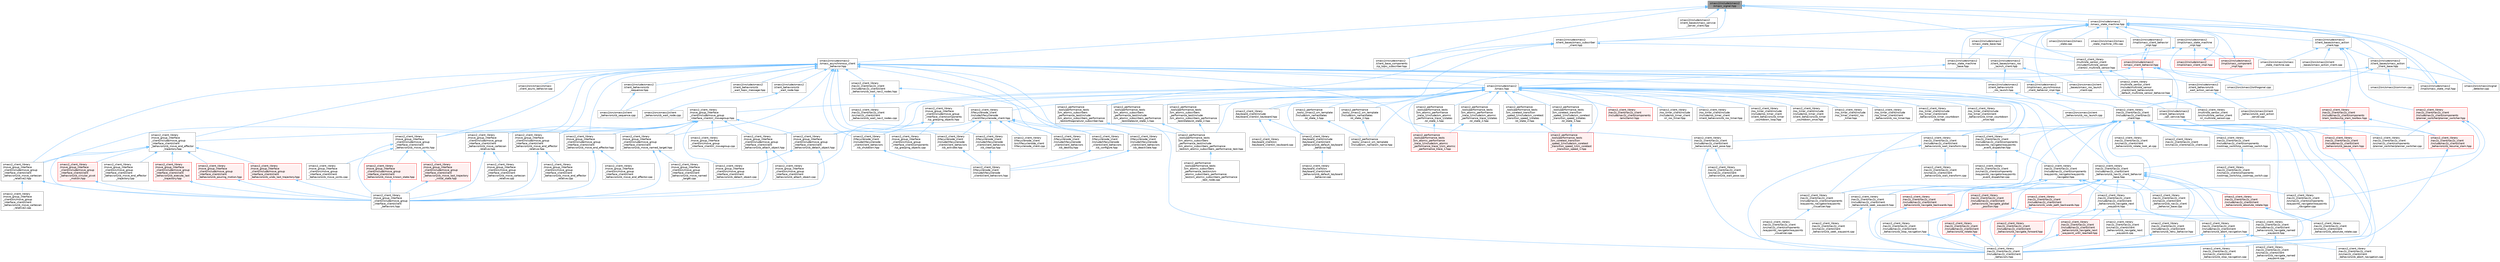 digraph "smacc2/include/smacc2/smacc_signal.hpp"
{
 // LATEX_PDF_SIZE
  bgcolor="transparent";
  edge [fontname=Helvetica,fontsize=10,labelfontname=Helvetica,labelfontsize=10];
  node [fontname=Helvetica,fontsize=10,shape=box,height=0.2,width=0.4];
  Node1 [label="smacc2/include/smacc2\l/smacc_signal.hpp",height=0.2,width=0.4,color="gray40", fillcolor="grey60", style="filled", fontcolor="black",tooltip=" "];
  Node1 -> Node2 [dir="back",color="steelblue1",style="solid"];
  Node2 [label="smacc2/include/smacc2\l/client_base_components\l/cp_topic_subscriber.hpp",height=0.2,width=0.4,color="grey40", fillcolor="white", style="filled",URL="$cp__topic__subscriber_8hpp.html",tooltip=" "];
  Node1 -> Node3 [dir="back",color="steelblue1",style="solid"];
  Node3 [label="smacc2/include/smacc2\l/client_bases/smacc_action\l_client_base.hpp",height=0.2,width=0.4,color="grey40", fillcolor="white", style="filled",URL="$smacc__action__client__base_8hpp.html",tooltip=" "];
  Node3 -> Node4 [dir="back",color="steelblue1",style="solid"];
  Node4 [label="smacc2/include/smacc2\l/client_behaviors/cb\l_wait_action_server.hpp",height=0.2,width=0.4,color="grey40", fillcolor="white", style="filled",URL="$cb__wait__action__server_8hpp.html",tooltip=" "];
  Node4 -> Node5 [dir="back",color="steelblue1",style="solid"];
  Node5 [label="smacc2/src/smacc2/client\l_behaviors/cb_wait_action\l_server.cpp",height=0.2,width=0.4,color="grey40", fillcolor="white", style="filled",URL="$cb__wait__action__server_8cpp.html",tooltip=" "];
  Node3 -> Node6 [dir="back",color="steelblue1",style="solid"];
  Node6 [label="smacc2/src/smacc2/common.cpp",height=0.2,width=0.4,color="grey40", fillcolor="white", style="filled",URL="$src_2smacc2_2common_8cpp.html",tooltip=" "];
  Node3 -> Node7 [dir="back",color="steelblue1",style="solid"];
  Node7 [label="smacc2/src/smacc2/signal\l_detector.cpp",height=0.2,width=0.4,color="grey40", fillcolor="white", style="filled",URL="$signal__detector_8cpp.html",tooltip=" "];
  Node3 -> Node8 [dir="back",color="steelblue1",style="solid"];
  Node8 [label="smacc2_client_library\l/nav2z_client/nav2z_client\l/include/nav2z_client/nav2z\l_client.hpp",height=0.2,width=0.4,color="grey40", fillcolor="white", style="filled",URL="$nav2z__client_8hpp.html",tooltip=" "];
  Node8 -> Node9 [dir="back",color="steelblue1",style="solid"];
  Node9 [label="smacc2_client_library\l/nav2z_client/nav2z_client\l/include/nav2z_client/client\l_behaviors/cb_nav2z_client_behavior\l_base.hpp",height=0.2,width=0.4,color="grey40", fillcolor="white", style="filled",URL="$cb__nav2z__client__behavior__base_8hpp.html",tooltip=" "];
  Node9 -> Node10 [dir="back",color="steelblue1",style="solid"];
  Node10 [label="smacc2_client_library\l/nav2z_client/nav2z_client\l/include/nav2z_client/client\l_behaviors/cb_abort_navigation.hpp",height=0.2,width=0.4,color="grey40", fillcolor="white", style="filled",URL="$cb__abort__navigation_8hpp.html",tooltip=" "];
  Node10 -> Node11 [dir="back",color="steelblue1",style="solid"];
  Node11 [label="smacc2_client_library\l/nav2z_client/nav2z_client\l/include/nav2z_client/client\l_behaviors.hpp",height=0.2,width=0.4,color="grey40", fillcolor="white", style="filled",URL="$nav2z__client_2nav2z__client_2include_2nav2z__client_2client__behaviors_8hpp.html",tooltip=" "];
  Node10 -> Node12 [dir="back",color="steelblue1",style="solid"];
  Node12 [label="smacc2_client_library\l/nav2z_client/nav2z_client\l/src/nav2z_client/client\l_behaviors/cb_abort_navigation.cpp",height=0.2,width=0.4,color="grey40", fillcolor="white", style="filled",URL="$cb__abort__navigation_8cpp.html",tooltip=" "];
  Node10 -> Node13 [dir="back",color="steelblue1",style="solid"];
  Node13 [label="smacc2_client_library\l/nav2z_client/nav2z_client\l/src/nav2z_client/client\l_behaviors/cb_stop_navigation.cpp",height=0.2,width=0.4,color="grey40", fillcolor="white", style="filled",URL="$cb__stop__navigation_8cpp.html",tooltip=" "];
  Node9 -> Node14 [dir="back",color="steelblue1",style="solid"];
  Node14 [label="smacc2_client_library\l/nav2z_client/nav2z_client\l/include/nav2z_client/client\l_behaviors/cb_absolute_rotate.hpp",height=0.2,width=0.4,color="red", fillcolor="#FFF0F0", style="filled",URL="$cb__absolute__rotate_8hpp.html",tooltip=" "];
  Node14 -> Node11 [dir="back",color="steelblue1",style="solid"];
  Node14 -> Node17 [dir="back",color="steelblue1",style="solid"];
  Node17 [label="smacc2_client_library\l/nav2z_client/nav2z_client\l/src/nav2z_client/client\l_behaviors/cb_absolute_rotate.cpp",height=0.2,width=0.4,color="grey40", fillcolor="white", style="filled",URL="$cb__absolute__rotate_8cpp.html",tooltip=" "];
  Node9 -> Node18 [dir="back",color="steelblue1",style="solid"];
  Node18 [label="smacc2_client_library\l/nav2z_client/nav2z_client\l/include/nav2z_client/client\l_behaviors/cb_navigate_backwards.hpp",height=0.2,width=0.4,color="red", fillcolor="#FFF0F0", style="filled",URL="$cb__navigate__backwards_8hpp.html",tooltip=" "];
  Node18 -> Node11 [dir="back",color="steelblue1",style="solid"];
  Node9 -> Node20 [dir="back",color="steelblue1",style="solid"];
  Node20 [label="smacc2_client_library\l/nav2z_client/nav2z_client\l/include/nav2z_client/client\l_behaviors/cb_navigate_forward.hpp",height=0.2,width=0.4,color="red", fillcolor="#FFF0F0", style="filled",URL="$cb__navigate__forward_8hpp.html",tooltip=" "];
  Node20 -> Node11 [dir="back",color="steelblue1",style="solid"];
  Node9 -> Node22 [dir="back",color="steelblue1",style="solid"];
  Node22 [label="smacc2_client_library\l/nav2z_client/nav2z_client\l/include/nav2z_client/client\l_behaviors/cb_navigate_global\l_position.hpp",height=0.2,width=0.4,color="red", fillcolor="#FFF0F0", style="filled",URL="$cb__navigate__global__position_8hpp.html",tooltip=" "];
  Node22 -> Node11 [dir="back",color="steelblue1",style="solid"];
  Node22 -> Node10 [dir="back",color="steelblue1",style="solid"];
  Node22 -> Node23 [dir="back",color="steelblue1",style="solid"];
  Node23 [label="smacc2_client_library\l/nav2z_client/nav2z_client\l/include/nav2z_client/client\l_behaviors/cb_stop_navigation.hpp",height=0.2,width=0.4,color="grey40", fillcolor="white", style="filled",URL="$cb__stop__navigation_8hpp.html",tooltip=" "];
  Node23 -> Node11 [dir="back",color="steelblue1",style="solid"];
  Node9 -> Node25 [dir="back",color="steelblue1",style="solid"];
  Node25 [label="smacc2_client_library\l/nav2z_client/nav2z_client\l/include/nav2z_client/client\l_behaviors/cb_navigate_named\l_waypoint.hpp",height=0.2,width=0.4,color="grey40", fillcolor="white", style="filled",URL="$cb__navigate__named__waypoint_8hpp.html",tooltip=" "];
  Node25 -> Node11 [dir="back",color="steelblue1",style="solid"];
  Node25 -> Node26 [dir="back",color="steelblue1",style="solid"];
  Node26 [label="smacc2_client_library\l/nav2z_client/nav2z_client\l/src/nav2z_client/client\l_behaviors/cb_navigate_named\l_waypoint.cpp",height=0.2,width=0.4,color="grey40", fillcolor="white", style="filled",URL="$cb__navigate__named__waypoint_8cpp.html",tooltip=" "];
  Node9 -> Node27 [dir="back",color="steelblue1",style="solid"];
  Node27 [label="smacc2_client_library\l/nav2z_client/nav2z_client\l/include/nav2z_client/client\l_behaviors/cb_navigate_next\l_waypoint.hpp",height=0.2,width=0.4,color="grey40", fillcolor="white", style="filled",URL="$cb__navigate__next__waypoint_8hpp.html",tooltip=" "];
  Node27 -> Node11 [dir="back",color="steelblue1",style="solid"];
  Node27 -> Node25 [dir="back",color="steelblue1",style="solid"];
  Node27 -> Node28 [dir="back",color="steelblue1",style="solid"];
  Node28 [label="smacc2_client_library\l/nav2z_client/nav2z_client\l/include/nav2z_client/client\l_behaviors/cb_navigate_next\l_waypoint_until_reached.hpp",height=0.2,width=0.4,color="red", fillcolor="#FFF0F0", style="filled",URL="$cb__navigate__next__waypoint__until__reached_8hpp.html",tooltip=" "];
  Node28 -> Node11 [dir="back",color="steelblue1",style="solid"];
  Node27 -> Node30 [dir="back",color="steelblue1",style="solid"];
  Node30 [label="smacc2_client_library\l/nav2z_client/nav2z_client\l/src/nav2z_client/client\l_behaviors/cb_navigate_next\l_waypoint.cpp",height=0.2,width=0.4,color="grey40", fillcolor="white", style="filled",URL="$cb__navigate__next__waypoint_8cpp.html",tooltip=" "];
  Node9 -> Node31 [dir="back",color="steelblue1",style="solid"];
  Node31 [label="smacc2_client_library\l/nav2z_client/nav2z_client\l/include/nav2z_client/client\l_behaviors/cb_retry_behavior.hpp",height=0.2,width=0.4,color="grey40", fillcolor="white", style="filled",URL="$cb__retry__behavior_8hpp.html",tooltip=" "];
  Node31 -> Node11 [dir="back",color="steelblue1",style="solid"];
  Node9 -> Node32 [dir="back",color="steelblue1",style="solid"];
  Node32 [label="smacc2_client_library\l/nav2z_client/nav2z_client\l/include/nav2z_client/client\l_behaviors/cb_rotate.hpp",height=0.2,width=0.4,color="red", fillcolor="#FFF0F0", style="filled",URL="$cb__rotate_8hpp.html",tooltip=" "];
  Node32 -> Node11 [dir="back",color="steelblue1",style="solid"];
  Node9 -> Node34 [dir="back",color="steelblue1",style="solid"];
  Node34 [label="smacc2_client_library\l/nav2z_client/nav2z_client\l/include/nav2z_client/client\l_behaviors/cb_seek_waypoint.hpp",height=0.2,width=0.4,color="grey40", fillcolor="white", style="filled",URL="$cb__seek__waypoint_8hpp.html",tooltip=" "];
  Node34 -> Node11 [dir="back",color="steelblue1",style="solid"];
  Node34 -> Node35 [dir="back",color="steelblue1",style="solid"];
  Node35 [label="smacc2_client_library\l/nav2z_client/nav2z_client\l/src/nav2z_client/client\l_behaviors/cb_seek_waypoint.cpp",height=0.2,width=0.4,color="grey40", fillcolor="white", style="filled",URL="$cb__seek__waypoint_8cpp.html",tooltip=" "];
  Node9 -> Node23 [dir="back",color="steelblue1",style="solid"];
  Node9 -> Node36 [dir="back",color="steelblue1",style="solid"];
  Node36 [label="smacc2_client_library\l/nav2z_client/nav2z_client\l/include/nav2z_client/client\l_behaviors/cb_undo_path_backwards.hpp",height=0.2,width=0.4,color="red", fillcolor="#FFF0F0", style="filled",URL="$cb__undo__path__backwards_8hpp.html",tooltip=" "];
  Node36 -> Node11 [dir="back",color="steelblue1",style="solid"];
  Node9 -> Node38 [dir="back",color="steelblue1",style="solid"];
  Node38 [label="smacc2_client_library\l/nav2z_client/nav2z_client\l/src/nav2z_client/client\l_behaviors/cb_nav2z_client\l_behavior_base.cpp",height=0.2,width=0.4,color="grey40", fillcolor="white", style="filled",URL="$cb__nav2z__client__behavior__base_8cpp.html",tooltip=" "];
  Node8 -> Node25 [dir="back",color="steelblue1",style="solid"];
  Node8 -> Node27 [dir="back",color="steelblue1",style="solid"];
  Node8 -> Node34 [dir="back",color="steelblue1",style="solid"];
  Node8 -> Node39 [dir="back",color="steelblue1",style="solid"];
  Node39 [label="smacc2_client_library\l/nav2z_client/nav2z_client\l/include/nav2z_client/client\l_behaviors/cb_wait_pose.hpp",height=0.2,width=0.4,color="grey40", fillcolor="white", style="filled",URL="$cb__wait__pose_8hpp.html",tooltip=" "];
  Node39 -> Node11 [dir="back",color="steelblue1",style="solid"];
  Node39 -> Node40 [dir="back",color="steelblue1",style="solid"];
  Node40 [label="smacc2_client_library\l/nav2z_client/nav2z_client\l/src/nav2z_client/client\l_behaviors/cb_wait_pose.cpp",height=0.2,width=0.4,color="grey40", fillcolor="white", style="filled",URL="$cb__wait__pose_8cpp.html",tooltip=" "];
  Node8 -> Node41 [dir="back",color="steelblue1",style="solid"];
  Node41 [label="smacc2_client_library\l/nav2z_client/nav2z_client\l/include/nav2z_client/client\l_behaviors/cb_wait_transform.hpp",height=0.2,width=0.4,color="grey40", fillcolor="white", style="filled",URL="$cb__wait__transform_8hpp.html",tooltip=" "];
  Node41 -> Node11 [dir="back",color="steelblue1",style="solid"];
  Node41 -> Node42 [dir="back",color="steelblue1",style="solid"];
  Node42 [label="smacc2_client_library\l/nav2z_client/nav2z_client\l/src/nav2z_client/client\l_behaviors/cb_wait_transform.cpp",height=0.2,width=0.4,color="grey40", fillcolor="white", style="filled",URL="$cb__wait__transform_8cpp.html",tooltip=" "];
  Node8 -> Node43 [dir="back",color="steelblue1",style="solid"];
  Node43 [label="smacc2_client_library\l/nav2z_client/nav2z_client\l/include/nav2z_client/components\l/costmap_switch/cp_costmap_switch.hpp",height=0.2,width=0.4,color="grey40", fillcolor="white", style="filled",URL="$cp__costmap__switch_8hpp.html",tooltip=" "];
  Node43 -> Node44 [dir="back",color="steelblue1",style="solid"];
  Node44 [label="smacc2_client_library\l/nav2z_client/nav2z_client\l/src/nav2z_client/components\l/costmap_switch/cp_costmap_switch.cpp",height=0.2,width=0.4,color="grey40", fillcolor="white", style="filled",URL="$cp__costmap__switch_8cpp.html",tooltip=" "];
  Node8 -> Node45 [dir="back",color="steelblue1",style="solid"];
  Node45 [label="smacc2_client_library\l/nav2z_client/nav2z_client\l/include/nav2z_client/components\l/waypoints_navigator/waypoints\l_event_dispatcher.hpp",height=0.2,width=0.4,color="grey40", fillcolor="white", style="filled",URL="$waypoints__event__dispatcher_8hpp.html",tooltip=" "];
  Node45 -> Node46 [dir="back",color="steelblue1",style="solid"];
  Node46 [label="smacc2_client_library\l/nav2z_client/nav2z_client\l/include/nav2z_client/components\l/waypoints_navigator/waypoints\l_navigator.hpp",height=0.2,width=0.4,color="grey40", fillcolor="white", style="filled",URL="$waypoints__navigator_8hpp.html",tooltip=" "];
  Node46 -> Node18 [dir="back",color="steelblue1",style="solid"];
  Node46 -> Node25 [dir="back",color="steelblue1",style="solid"];
  Node46 -> Node27 [dir="back",color="steelblue1",style="solid"];
  Node46 -> Node34 [dir="back",color="steelblue1",style="solid"];
  Node46 -> Node47 [dir="back",color="steelblue1",style="solid"];
  Node47 [label="smacc2_client_library\l/nav2z_client/nav2z_client\l/include/nav2z_client/components\l/waypoints_navigator/waypoints\l_visualizer.hpp",height=0.2,width=0.4,color="grey40", fillcolor="white", style="filled",URL="$waypoints__visualizer_8hpp.html",tooltip=" "];
  Node47 -> Node48 [dir="back",color="steelblue1",style="solid"];
  Node48 [label="smacc2_client_library\l/nav2z_client/nav2z_client\l/src/nav2z_client/components\l/waypoints_navigator/waypoints\l_visualizer.cpp",height=0.2,width=0.4,color="grey40", fillcolor="white", style="filled",URL="$waypoints__visualizer_8cpp.html",tooltip=" "];
  Node46 -> Node49 [dir="back",color="steelblue1",style="solid"];
  Node49 [label="smacc2_client_library\l/nav2z_client/nav2z_client\l/src/nav2z_client/components\l/waypoints_navigator/waypoints\l_navigator.cpp",height=0.2,width=0.4,color="grey40", fillcolor="white", style="filled",URL="$waypoints__navigator_8cpp.html",tooltip=" "];
  Node45 -> Node50 [dir="back",color="steelblue1",style="solid"];
  Node50 [label="smacc2_client_library\l/nav2z_client/nav2z_client\l/src/nav2z_client/components\l/waypoints_navigator/waypoints\l_event_dispatcher.cpp",height=0.2,width=0.4,color="grey40", fillcolor="white", style="filled",URL="$waypoints__event__dispatcher_8cpp.html",tooltip=" "];
  Node8 -> Node46 [dir="back",color="steelblue1",style="solid"];
  Node8 -> Node47 [dir="back",color="steelblue1",style="solid"];
  Node8 -> Node12 [dir="back",color="steelblue1",style="solid"];
  Node8 -> Node17 [dir="back",color="steelblue1",style="solid"];
  Node8 -> Node16 [dir="back",color="steelblue1",style="solid"];
  Node16 [label="smacc2_client_library\l/nav2z_client/nav2z_client\l/src/nav2z_client/client\l_behaviors/cb_rotate_look_at.cpp",height=0.2,width=0.4,color="grey40", fillcolor="white", style="filled",URL="$cb__rotate__look__at_8cpp.html",tooltip=" "];
  Node8 -> Node13 [dir="back",color="steelblue1",style="solid"];
  Node8 -> Node51 [dir="back",color="steelblue1",style="solid"];
  Node51 [label="smacc2_client_library\l/nav2z_client/nav2z_client\l/src/nav2z_client/components\l/planner_switcher/planner_switcher.cpp",height=0.2,width=0.4,color="grey40", fillcolor="white", style="filled",URL="$planner__switcher_8cpp.html",tooltip=" "];
  Node8 -> Node49 [dir="back",color="steelblue1",style="solid"];
  Node8 -> Node52 [dir="back",color="steelblue1",style="solid"];
  Node52 [label="smacc2_client_library\l/nav2z_client/nav2z_client\l/src/nav2z_client/nav2z_client.cpp",height=0.2,width=0.4,color="grey40", fillcolor="white", style="filled",URL="$nav2z__client_8cpp.html",tooltip=" "];
  Node1 -> Node53 [dir="back",color="steelblue1",style="solid"];
  Node53 [label="smacc2/include/smacc2\l/client_bases/smacc_service\l_server_client.hpp",height=0.2,width=0.4,color="grey40", fillcolor="white", style="filled",URL="$smacc__service__server__client_8hpp.html",tooltip=" "];
  Node1 -> Node54 [dir="back",color="steelblue1",style="solid"];
  Node54 [label="smacc2/include/smacc2\l/client_bases/smacc_subscriber\l_client.hpp",height=0.2,width=0.4,color="grey40", fillcolor="white", style="filled",URL="$smacc__subscriber__client_8hpp.html",tooltip=" "];
  Node54 -> Node2 [dir="back",color="steelblue1",style="solid"];
  Node54 -> Node55 [dir="back",color="steelblue1",style="solid"];
  Node55 [label="smacc2_client_library\l/keyboard_client/include\l/keyboard_client/cl_keyboard.hpp",height=0.2,width=0.4,color="grey40", fillcolor="white", style="filled",URL="$cl__keyboard_8hpp.html",tooltip=" "];
  Node55 -> Node56 [dir="back",color="steelblue1",style="solid"];
  Node56 [label="smacc2_client_library\l/keyboard_client/include\l/keyboard_client/client\l_behaviors/cb_default_keyboard\l_behavior.hpp",height=0.2,width=0.4,color="grey40", fillcolor="white", style="filled",URL="$cb__default__keyboard__behavior_8hpp.html",tooltip=" "];
  Node56 -> Node57 [dir="back",color="steelblue1",style="solid"];
  Node57 [label="smacc2_client_library\l/keyboard_client/src\l/keyboard_client/client\l_behaviors/cb_default_keyboard\l_behavior.cpp",height=0.2,width=0.4,color="grey40", fillcolor="white", style="filled",URL="$cb__default__keyboard__behavior_8cpp.html",tooltip=" "];
  Node55 -> Node58 [dir="back",color="steelblue1",style="solid"];
  Node58 [label="smacc2_client_library\l/keyboard_client/src\l/keyboard_client/cl_keyboard.cpp",height=0.2,width=0.4,color="grey40", fillcolor="white", style="filled",URL="$cl__keyboard_8cpp.html",tooltip=" "];
  Node54 -> Node59 [dir="back",color="steelblue1",style="solid"];
  Node59 [label="smacc2_client_library\l/multirole_sensor_client\l/include/multirole_sensor\l_client/cl_multirole_sensor.hpp",height=0.2,width=0.4,color="grey40", fillcolor="white", style="filled",URL="$cl__multirole__sensor_8hpp.html",tooltip=" "];
  Node59 -> Node60 [dir="back",color="steelblue1",style="solid"];
  Node60 [label="smacc2_client_library\l/multirole_sensor_client\l/include/multirole_sensor\l_client/client_behaviors/cb\l_default_multirole_sensor_behavior.hpp",height=0.2,width=0.4,color="grey40", fillcolor="white", style="filled",URL="$cb__default__multirole__sensor__behavior_8hpp.html",tooltip=" "];
  Node60 -> Node61 [dir="back",color="steelblue1",style="solid"];
  Node61 [label="smacc2_client_library\l/multirole_sensor_client\l/src/multirole_sensor_client\l/cl_multirole_sensor.cpp",height=0.2,width=0.4,color="grey40", fillcolor="white", style="filled",URL="$cl__multirole__sensor_8cpp.html",tooltip=" "];
  Node59 -> Node61 [dir="back",color="steelblue1",style="solid"];
  Node54 -> Node62 [dir="back",color="steelblue1",style="solid"];
  Node62 [label="smacc2_performance\l_tools/performance_tests\l/sm_atomic_subscribers\l_performance_test/include\l/sm_atomic_subscribers_performance\l_test/orthogonals/or_subscriber.hpp",height=0.2,width=0.4,color="grey40", fillcolor="white", style="filled",URL="$or__subscriber_8hpp.html",tooltip=" "];
  Node62 -> Node63 [dir="back",color="steelblue1",style="solid"];
  Node63 [label="smacc2_performance\l_tools/performance_tests\l/sm_atomic_subscribers\l_performance_test/include\l/sm_atomic_subscribers_performance\l_test/sm_atomic_subscribers_performance_test.hpp",height=0.2,width=0.4,color="grey40", fillcolor="white", style="filled",URL="$sm__atomic__subscribers__performance__test_8hpp.html",tooltip=" "];
  Node63 -> Node64 [dir="back",color="steelblue1",style="solid"];
  Node64 [label="smacc2_performance\l_tools/performance_tests\l/sm_atomic_subscribers\l_performance_test/src/sm\l_atomic_subscribers_performance\l_test/sm_atomic_subscribers_performance\l_test_node.cpp",height=0.2,width=0.4,color="grey40", fillcolor="white", style="filled",URL="$sm__atomic__subscribers__performance__test__node_8cpp.html",tooltip=" "];
  Node1 -> Node65 [dir="back",color="steelblue1",style="solid"];
  Node65 [label="smacc2/include/smacc2\l/smacc_asynchronous_client\l_behavior.hpp",height=0.2,width=0.4,color="grey40", fillcolor="white", style="filled",URL="$smacc__asynchronous__client__behavior_8hpp.html",tooltip=" "];
  Node65 -> Node66 [dir="back",color="steelblue1",style="solid"];
  Node66 [label="smacc2/include/smacc2\l/client_behaviors/cb\l_ros_launch.hpp",height=0.2,width=0.4,color="grey40", fillcolor="white", style="filled",URL="$cb__ros__launch_8hpp.html",tooltip=" "];
  Node66 -> Node67 [dir="back",color="steelblue1",style="solid"];
  Node67 [label="smacc2/src/smacc2/client\l_behaviors/cb_ros_launch.cpp",height=0.2,width=0.4,color="grey40", fillcolor="white", style="filled",URL="$cb__ros__launch_8cpp.html",tooltip=" "];
  Node65 -> Node68 [dir="back",color="steelblue1",style="solid"];
  Node68 [label="smacc2/include/smacc2\l/client_behaviors/cb\l_sequence.hpp",height=0.2,width=0.4,color="grey40", fillcolor="white", style="filled",URL="$cb__sequence_8hpp.html",tooltip=" "];
  Node68 -> Node69 [dir="back",color="steelblue1",style="solid"];
  Node69 [label="smacc2/src/smacc2/client\l_behaviors/cb_sequence.cpp",height=0.2,width=0.4,color="grey40", fillcolor="white", style="filled",URL="$cb__sequence_8cpp.html",tooltip=" "];
  Node65 -> Node4 [dir="back",color="steelblue1",style="solid"];
  Node65 -> Node70 [dir="back",color="steelblue1",style="solid"];
  Node70 [label="smacc2/include/smacc2\l/client_behaviors/cb\l_wait_node.hpp",height=0.2,width=0.4,color="grey40", fillcolor="white", style="filled",URL="$cb__wait__node_8hpp.html",tooltip=" "];
  Node70 -> Node71 [dir="back",color="steelblue1",style="solid"];
  Node71 [label="smacc2/src/smacc2/client\l_behaviors/cb_wait_node.cpp",height=0.2,width=0.4,color="grey40", fillcolor="white", style="filled",URL="$cb__wait__node_8cpp.html",tooltip=" "];
  Node65 -> Node72 [dir="back",color="steelblue1",style="solid"];
  Node72 [label="smacc2/include/smacc2\l/client_behaviors/cb\l_wait_topic_message.hpp",height=0.2,width=0.4,color="grey40", fillcolor="white", style="filled",URL="$cb__wait__topic__message_8hpp.html",tooltip=" "];
  Node65 -> Node73 [dir="back",color="steelblue1",style="solid"];
  Node73 [label="smacc2/include/smacc2\l/impl/smacc_asynchronous\l_client_behavior_impl.hpp",height=0.2,width=0.4,color="grey40", fillcolor="white", style="filled",URL="$smacc__asynchronous__client__behavior__impl_8hpp.html",tooltip=" "];
  Node73 -> Node74 [dir="back",color="steelblue1",style="solid"];
  Node74 [label="smacc2/include/smacc2\l/client_behaviors/cb\l_call_service.hpp",height=0.2,width=0.4,color="grey40", fillcolor="white", style="filled",URL="$cb__call__service_8hpp.html",tooltip=" "];
  Node74 -> Node75 [dir="back",color="steelblue1",style="solid"];
  Node75 [label="smacc2_client_library\l/nav2z_client/nav2z_client\l/include/nav2z_client/client\l_behaviors/cb_pause_slam.hpp",height=0.2,width=0.4,color="red", fillcolor="#FFF0F0", style="filled",URL="$cb__pause__slam_8hpp.html",tooltip=" "];
  Node75 -> Node11 [dir="back",color="steelblue1",style="solid"];
  Node74 -> Node77 [dir="back",color="steelblue1",style="solid"];
  Node77 [label="smacc2_client_library\l/nav2z_client/nav2z_client\l/include/nav2z_client/client\l_behaviors/cb_resume_slam.hpp",height=0.2,width=0.4,color="red", fillcolor="#FFF0F0", style="filled",URL="$cb__resume__slam_8hpp.html",tooltip=" "];
  Node77 -> Node11 [dir="back",color="steelblue1",style="solid"];
  Node73 -> Node65 [dir="back",color="steelblue1",style="solid"];
  Node65 -> Node79 [dir="back",color="steelblue1",style="solid"];
  Node79 [label="smacc2/include/smacc2\l/smacc.hpp",height=0.2,width=0.4,color="grey40", fillcolor="white", style="filled",URL="$smacc_8hpp.html",tooltip=" "];
  Node79 -> Node55 [dir="back",color="steelblue1",style="solid"];
  Node79 -> Node80 [dir="back",color="steelblue1",style="solid"];
  Node80 [label="smacc2_client_library\l/lifecyclenode_client\l/include/lifecyclenode\l_client/lifecyclenode_client.hpp",height=0.2,width=0.4,color="grey40", fillcolor="white", style="filled",URL="$lifecyclenode__client_8hpp.html",tooltip=" "];
  Node80 -> Node81 [dir="back",color="steelblue1",style="solid"];
  Node81 [label="smacc2_client_library\l/lifecyclenode_client\l/include/lifecyclenode\l_client/client_behaviors\l/cb_activate.hpp",height=0.2,width=0.4,color="grey40", fillcolor="white", style="filled",URL="$cb__activate_8hpp.html",tooltip=" "];
  Node81 -> Node82 [dir="back",color="steelblue1",style="solid"];
  Node82 [label="smacc2_client_library\l/lifecyclenode_client\l/include/lifecyclenode\l_client/client_behaviors.hpp",height=0.2,width=0.4,color="grey40", fillcolor="white", style="filled",URL="$lifecyclenode__client_2include_2lifecyclenode__client_2client__behaviors_8hpp.html",tooltip=" "];
  Node80 -> Node83 [dir="back",color="steelblue1",style="solid"];
  Node83 [label="smacc2_client_library\l/lifecyclenode_client\l/include/lifecyclenode\l_client/client_behaviors\l/cb_cleanup.hpp",height=0.2,width=0.4,color="grey40", fillcolor="white", style="filled",URL="$cb__cleanup_8hpp.html",tooltip=" "];
  Node83 -> Node82 [dir="back",color="steelblue1",style="solid"];
  Node80 -> Node84 [dir="back",color="steelblue1",style="solid"];
  Node84 [label="smacc2_client_library\l/lifecyclenode_client\l/include/lifecyclenode\l_client/client_behaviors\l/cb_configure.hpp",height=0.2,width=0.4,color="grey40", fillcolor="white", style="filled",URL="$cb__configure_8hpp.html",tooltip=" "];
  Node84 -> Node82 [dir="back",color="steelblue1",style="solid"];
  Node80 -> Node85 [dir="back",color="steelblue1",style="solid"];
  Node85 [label="smacc2_client_library\l/lifecyclenode_client\l/include/lifecyclenode\l_client/client_behaviors\l/cb_deactivate.hpp",height=0.2,width=0.4,color="grey40", fillcolor="white", style="filled",URL="$cb__deactivate_8hpp.html",tooltip=" "];
  Node85 -> Node82 [dir="back",color="steelblue1",style="solid"];
  Node80 -> Node86 [dir="back",color="steelblue1",style="solid"];
  Node86 [label="smacc2_client_library\l/lifecyclenode_client\l/include/lifecyclenode\l_client/client_behaviors\l/cb_destroy.hpp",height=0.2,width=0.4,color="grey40", fillcolor="white", style="filled",URL="$cb__destroy_8hpp.html",tooltip=" "];
  Node80 -> Node87 [dir="back",color="steelblue1",style="solid"];
  Node87 [label="smacc2_client_library\l/lifecyclenode_client\l/include/lifecyclenode\l_client/client_behaviors\l/cb_shutdown.hpp",height=0.2,width=0.4,color="grey40", fillcolor="white", style="filled",URL="$cb__shutdown_8hpp.html",tooltip=" "];
  Node87 -> Node82 [dir="back",color="steelblue1",style="solid"];
  Node80 -> Node88 [dir="back",color="steelblue1",style="solid"];
  Node88 [label="smacc2_client_library\l/lifecyclenode_client\l/src/lifecyclenode_client\l/lifecyclenode_client.cpp",height=0.2,width=0.4,color="grey40", fillcolor="white", style="filled",URL="$lifecyclenode__client_8cpp.html",tooltip=" "];
  Node79 -> Node89 [dir="back",color="steelblue1",style="solid"];
  Node89 [label="smacc2_client_library\l/move_group_interface\l_client/include/move_group\l_interface_client/cl_movegroup.hpp",height=0.2,width=0.4,color="grey40", fillcolor="white", style="filled",URL="$cl__movegroup_8hpp.html",tooltip=" "];
  Node89 -> Node90 [dir="back",color="steelblue1",style="solid"];
  Node90 [label="smacc2_client_library\l/move_group_interface\l_client/include/move_group\l_interface_client/client\l_behaviors/cb_attach_object.hpp",height=0.2,width=0.4,color="grey40", fillcolor="white", style="filled",URL="$cb__attach__object_8hpp.html",tooltip=" "];
  Node90 -> Node91 [dir="back",color="steelblue1",style="solid"];
  Node91 [label="smacc2_client_library\l/move_group_interface\l_client/include/move_group\l_interface_client/client\l_behaviors.hpp",height=0.2,width=0.4,color="grey40", fillcolor="white", style="filled",URL="$move__group__interface__client_2include_2move__group__interface__client_2client__behaviors_8hpp.html",tooltip=" "];
  Node90 -> Node92 [dir="back",color="steelblue1",style="solid"];
  Node92 [label="smacc2_client_library\l/move_group_interface\l_client/src/move_group\l_interface_client/client\l_behaviors/cb_attach_object.cpp",height=0.2,width=0.4,color="grey40", fillcolor="white", style="filled",URL="$cb__attach__object_8cpp.html",tooltip=" "];
  Node89 -> Node93 [dir="back",color="steelblue1",style="solid"];
  Node93 [label="smacc2_client_library\l/move_group_interface\l_client/include/move_group\l_interface_client/client\l_behaviors/cb_detach_object.hpp",height=0.2,width=0.4,color="grey40", fillcolor="white", style="filled",URL="$cb__detach__object_8hpp.html",tooltip=" "];
  Node93 -> Node91 [dir="back",color="steelblue1",style="solid"];
  Node93 -> Node94 [dir="back",color="steelblue1",style="solid"];
  Node94 [label="smacc2_client_library\l/move_group_interface\l_client/src/move_group\l_interface_client/client\l_behaviors/cb_detach_object.cpp",height=0.2,width=0.4,color="grey40", fillcolor="white", style="filled",URL="$cb__detach__object_8cpp.html",tooltip=" "];
  Node89 -> Node95 [dir="back",color="steelblue1",style="solid"];
  Node95 [label="smacc2_client_library\l/move_group_interface\l_client/include/move_group\l_interface_client/client\l_behaviors/cb_move_cartesian\l_relative.hpp",height=0.2,width=0.4,color="grey40", fillcolor="white", style="filled",URL="$cb__move__cartesian__relative_8hpp.html",tooltip=" "];
  Node95 -> Node91 [dir="back",color="steelblue1",style="solid"];
  Node95 -> Node96 [dir="back",color="steelblue1",style="solid"];
  Node96 [label="smacc2_client_library\l/move_group_interface\l_client/src/move_group\l_interface_client/client\l_behaviors/cb_move_cartesian\l_relative.cpp",height=0.2,width=0.4,color="grey40", fillcolor="white", style="filled",URL="$cb__move__cartesian__relative_8cpp.html",tooltip=" "];
  Node89 -> Node97 [dir="back",color="steelblue1",style="solid"];
  Node97 [label="smacc2_client_library\l/move_group_interface\l_client/include/move_group\l_interface_client/client\l_behaviors/cb_move_cartesian\l_relative2.hpp",height=0.2,width=0.4,color="grey40", fillcolor="white", style="filled",URL="$cb__move__cartesian__relative2_8hpp.html",tooltip=" "];
  Node97 -> Node91 [dir="back",color="steelblue1",style="solid"];
  Node97 -> Node98 [dir="back",color="steelblue1",style="solid"];
  Node98 [label="smacc2_client_library\l/move_group_interface\l_client/src/move_group\l_interface_client/client\l_behaviors/cb_move_cartesian\l_relative2.cpp",height=0.2,width=0.4,color="grey40", fillcolor="white", style="filled",URL="$cb__move__cartesian__relative2_8cpp.html",tooltip=" "];
  Node89 -> Node99 [dir="back",color="steelblue1",style="solid"];
  Node99 [label="smacc2_client_library\l/move_group_interface\l_client/include/move_group\l_interface_client/client\l_behaviors/cb_move_end_effector.hpp",height=0.2,width=0.4,color="grey40", fillcolor="white", style="filled",URL="$cb__move__end__effector_8hpp.html",tooltip=" "];
  Node99 -> Node91 [dir="back",color="steelblue1",style="solid"];
  Node99 -> Node100 [dir="back",color="steelblue1",style="solid"];
  Node100 [label="smacc2_client_library\l/move_group_interface\l_client/src/move_group\l_interface_client/client\l_behaviors/cb_move_end_effector.cpp",height=0.2,width=0.4,color="grey40", fillcolor="white", style="filled",URL="$cb__move__end__effector_8cpp.html",tooltip=" "];
  Node89 -> Node101 [dir="back",color="steelblue1",style="solid"];
  Node101 [label="smacc2_client_library\l/move_group_interface\l_client/include/move_group\l_interface_client/client\l_behaviors/cb_move_end_effector\l_relative.hpp",height=0.2,width=0.4,color="grey40", fillcolor="white", style="filled",URL="$cb__move__end__effector__relative_8hpp.html",tooltip=" "];
  Node101 -> Node91 [dir="back",color="steelblue1",style="solid"];
  Node101 -> Node102 [dir="back",color="steelblue1",style="solid"];
  Node102 [label="smacc2_client_library\l/move_group_interface\l_client/src/move_group\l_interface_client/client\l_behaviors/cb_move_end_effector\l_relative.cpp",height=0.2,width=0.4,color="grey40", fillcolor="white", style="filled",URL="$cb__move__end__effector__relative_8cpp.html",tooltip=" "];
  Node89 -> Node103 [dir="back",color="steelblue1",style="solid"];
  Node103 [label="smacc2_client_library\l/move_group_interface\l_client/include/move_group\l_interface_client/client\l_behaviors/cb_move_end_effector\l_trajectory.hpp",height=0.2,width=0.4,color="grey40", fillcolor="white", style="filled",URL="$cb__move__end__effector__trajectory_8hpp.html",tooltip=" "];
  Node103 -> Node91 [dir="back",color="steelblue1",style="solid"];
  Node103 -> Node104 [dir="back",color="steelblue1",style="solid"];
  Node104 [label="smacc2_client_library\l/move_group_interface\l_client/include/move_group\l_interface_client/client\l_behaviors/cb_circular_pivot\l_motion.hpp",height=0.2,width=0.4,color="red", fillcolor="#FFF0F0", style="filled",URL="$cb__circular__pivot__motion_8hpp.html",tooltip=" "];
  Node104 -> Node91 [dir="back",color="steelblue1",style="solid"];
  Node103 -> Node109 [dir="back",color="steelblue1",style="solid"];
  Node109 [label="smacc2_client_library\l/move_group_interface\l_client/include/move_group\l_interface_client/client\l_behaviors/cb_execute_last\l_trajectory.hpp",height=0.2,width=0.4,color="red", fillcolor="#FFF0F0", style="filled",URL="$cb__execute__last__trajectory_8hpp.html",tooltip=" "];
  Node109 -> Node91 [dir="back",color="steelblue1",style="solid"];
  Node103 -> Node97 [dir="back",color="steelblue1",style="solid"];
  Node103 -> Node111 [dir="back",color="steelblue1",style="solid"];
  Node111 [label="smacc2_client_library\l/move_group_interface\l_client/include/move_group\l_interface_client/client\l_behaviors/cb_pouring_motion.hpp",height=0.2,width=0.4,color="red", fillcolor="#FFF0F0", style="filled",URL="$cb__pouring__motion_8hpp.html",tooltip=" "];
  Node111 -> Node91 [dir="back",color="steelblue1",style="solid"];
  Node103 -> Node112 [dir="back",color="steelblue1",style="solid"];
  Node112 [label="smacc2_client_library\l/move_group_interface\l_client/include/move_group\l_interface_client/client\l_behaviors/cb_undo_last_trajectory.hpp",height=0.2,width=0.4,color="red", fillcolor="#FFF0F0", style="filled",URL="$cb__undo__last__trajectory_8hpp.html",tooltip=" "];
  Node112 -> Node91 [dir="back",color="steelblue1",style="solid"];
  Node103 -> Node114 [dir="back",color="steelblue1",style="solid"];
  Node114 [label="smacc2_client_library\l/move_group_interface\l_client/src/move_group\l_interface_client/client\l_behaviors/cb_move_end_effector\l_trajectory.cpp",height=0.2,width=0.4,color="grey40", fillcolor="white", style="filled",URL="$cb__move__end__effector__trajectory_8cpp.html",tooltip=" "];
  Node89 -> Node115 [dir="back",color="steelblue1",style="solid"];
  Node115 [label="smacc2_client_library\l/move_group_interface\l_client/include/move_group\l_interface_client/client\l_behaviors/cb_move_joints.hpp",height=0.2,width=0.4,color="grey40", fillcolor="white", style="filled",URL="$cb__move__joints_8hpp.html",tooltip=" "];
  Node115 -> Node91 [dir="back",color="steelblue1",style="solid"];
  Node115 -> Node116 [dir="back",color="steelblue1",style="solid"];
  Node116 [label="smacc2_client_library\l/move_group_interface\l_client/include/move_group\l_interface_client/client\l_behaviors/cb_move_known_state.hpp",height=0.2,width=0.4,color="red", fillcolor="#FFF0F0", style="filled",URL="$cb__move__known__state_8hpp.html",tooltip=" "];
  Node116 -> Node91 [dir="back",color="steelblue1",style="solid"];
  Node115 -> Node118 [dir="back",color="steelblue1",style="solid"];
  Node118 [label="smacc2_client_library\l/move_group_interface\l_client/include/move_group\l_interface_client/client\l_behaviors/cb_move_last_trajectory\l_initial_state.hpp",height=0.2,width=0.4,color="red", fillcolor="#FFF0F0", style="filled",URL="$cb__move__last__trajectory__initial__state_8hpp.html",tooltip=" "];
  Node118 -> Node91 [dir="back",color="steelblue1",style="solid"];
  Node115 -> Node120 [dir="back",color="steelblue1",style="solid"];
  Node120 [label="smacc2_client_library\l/move_group_interface\l_client/src/move_group\l_interface_client/client\l_behaviors/cb_move_joints.cpp",height=0.2,width=0.4,color="grey40", fillcolor="white", style="filled",URL="$cb__move__joints_8cpp.html",tooltip=" "];
  Node89 -> Node121 [dir="back",color="steelblue1",style="solid"];
  Node121 [label="smacc2_client_library\l/move_group_interface\l_client/include/move_group\l_interface_client/client\l_behaviors/cb_move_named_target.hpp",height=0.2,width=0.4,color="grey40", fillcolor="white", style="filled",URL="$cb__move__named__target_8hpp.html",tooltip=" "];
  Node121 -> Node91 [dir="back",color="steelblue1",style="solid"];
  Node121 -> Node122 [dir="back",color="steelblue1",style="solid"];
  Node122 [label="smacc2_client_library\l/move_group_interface\l_client/src/move_group\l_interface_client/client\l_behaviors/cb_move_named\l_target.cpp",height=0.2,width=0.4,color="grey40", fillcolor="white", style="filled",URL="$cb__move__named__target_8cpp.html",tooltip=" "];
  Node89 -> Node123 [dir="back",color="steelblue1",style="solid"];
  Node123 [label="smacc2_client_library\l/move_group_interface\l_client/src/move_group\l_interface_client/cl_movegroup.cpp",height=0.2,width=0.4,color="grey40", fillcolor="white", style="filled",URL="$cl__movegroup_8cpp.html",tooltip=" "];
  Node89 -> Node94 [dir="back",color="steelblue1",style="solid"];
  Node79 -> Node90 [dir="back",color="steelblue1",style="solid"];
  Node79 -> Node93 [dir="back",color="steelblue1",style="solid"];
  Node79 -> Node124 [dir="back",color="steelblue1",style="solid"];
  Node124 [label="smacc2_client_library\l/move_group_interface\l_client/include/move_group\l_interface_client/components\l/cp_grasping_objects.hpp",height=0.2,width=0.4,color="grey40", fillcolor="white", style="filled",URL="$cp__grasping__objects_8hpp.html",tooltip=" "];
  Node124 -> Node93 [dir="back",color="steelblue1",style="solid"];
  Node124 -> Node92 [dir="back",color="steelblue1",style="solid"];
  Node124 -> Node125 [dir="back",color="steelblue1",style="solid"];
  Node125 [label="smacc2_client_library\l/move_group_interface\l_client/src/move_group\l_interface_client/components\l/cp_grasping_objects.cpp",height=0.2,width=0.4,color="grey40", fillcolor="white", style="filled",URL="$cp__grasping__objects_8cpp.html",tooltip=" "];
  Node79 -> Node126 [dir="back",color="steelblue1",style="solid"];
  Node126 [label="smacc2_client_library\l/nav2z_client/nav2z_client\l/include/nav2z_client/components\l/amcl/amcl.hpp",height=0.2,width=0.4,color="red", fillcolor="#FFF0F0", style="filled",URL="$amcl_8hpp.html",tooltip=" "];
  Node79 -> Node45 [dir="back",color="steelblue1",style="solid"];
  Node79 -> Node46 [dir="back",color="steelblue1",style="solid"];
  Node79 -> Node47 [dir="back",color="steelblue1",style="solid"];
  Node79 -> Node8 [dir="back",color="steelblue1",style="solid"];
  Node79 -> Node128 [dir="back",color="steelblue1",style="solid"];
  Node128 [label="smacc2_client_library\l/ros_timer_client/include\l/include/ros_timer_client\l/cl_ros_timer.hpp",height=0.2,width=0.4,color="grey40", fillcolor="white", style="filled",URL="$include_2ros__timer__client_2cl__ros__timer_8hpp.html",tooltip=" "];
  Node79 -> Node129 [dir="back",color="steelblue1",style="solid"];
  Node129 [label="smacc2_client_library\l/ros_timer_client/include\l/include/ros_timer_client\l/client_behaviors/cb_ros_timer.hpp",height=0.2,width=0.4,color="grey40", fillcolor="white", style="filled",URL="$include_2ros__timer__client_2client__behaviors_2cb__ros__timer_8hpp.html",tooltip=" "];
  Node79 -> Node130 [dir="back",color="steelblue1",style="solid"];
  Node130 [label="smacc2_client_library\l/ros_timer_client/include\l/include/ros_timer_client\l/client_behaviors/cb_timer\l_countdown_loop.hpp",height=0.2,width=0.4,color="grey40", fillcolor="white", style="filled",URL="$include_2ros__timer__client_2client__behaviors_2cb__timer__countdown__loop_8hpp.html",tooltip=" "];
  Node79 -> Node131 [dir="back",color="steelblue1",style="solid"];
  Node131 [label="smacc2_client_library\l/ros_timer_client/include\l/include/ros_timer_client\l/client_behaviors/cb_timer\l_countdown_once.hpp",height=0.2,width=0.4,color="grey40", fillcolor="white", style="filled",URL="$include_2ros__timer__client_2client__behaviors_2cb__timer__countdown__once_8hpp.html",tooltip=" "];
  Node79 -> Node132 [dir="back",color="steelblue1",style="solid"];
  Node132 [label="smacc2_client_library\l/ros_timer_client/include\l/ros_timer_client/cl_ros\l_timer.hpp",height=0.2,width=0.4,color="grey40", fillcolor="white", style="filled",URL="$ros__timer__client_2cl__ros__timer_8hpp.html",tooltip=" "];
  Node79 -> Node133 [dir="back",color="steelblue1",style="solid"];
  Node133 [label="smacc2_client_library\l/ros_timer_client/include\l/ros_timer_client/client\l_behaviors/cb_ros_timer.hpp",height=0.2,width=0.4,color="grey40", fillcolor="white", style="filled",URL="$ros__timer__client_2client__behaviors_2cb__ros__timer_8hpp.html",tooltip=" "];
  Node79 -> Node134 [dir="back",color="steelblue1",style="solid"];
  Node134 [label="smacc2_client_library\l/ros_timer_client/include\l/ros_timer_client/client\l_behaviors/cb_timer_countdown\l_loop.hpp",height=0.2,width=0.4,color="grey40", fillcolor="white", style="filled",URL="$ros__timer__client_2client__behaviors_2cb__timer__countdown__loop_8hpp.html",tooltip=" "];
  Node79 -> Node135 [dir="back",color="steelblue1",style="solid"];
  Node135 [label="smacc2_client_library\l/ros_timer_client/include\l/ros_timer_client/client\l_behaviors/cb_timer_countdown\l_once.hpp",height=0.2,width=0.4,color="grey40", fillcolor="white", style="filled",URL="$ros__timer__client_2client__behaviors_2cb__timer__countdown__once_8hpp.html",tooltip=" "];
  Node79 -> Node136 [dir="back",color="steelblue1",style="solid"];
  Node136 [label="smacc2_performance\l_tools/_smacc2_sm_template\l/include/sm_name/sm_name.hpp",height=0.2,width=0.4,color="grey40", fillcolor="white", style="filled",URL="$sm__name_8hpp.html",tooltip=" "];
  Node79 -> Node137 [dir="back",color="steelblue1",style="solid"];
  Node137 [label="smacc2_performance\l_tools/_smacc2_sm_template\l/include/sm_name/states\l/st_state_1.hpp",height=0.2,width=0.4,color="grey40", fillcolor="white", style="filled",URL="$__smacc2__sm__template_2include_2sm__name_2states_2st__state__1_8hpp.html",tooltip=" "];
  Node137 -> Node136 [dir="back",color="steelblue1",style="solid"];
  Node79 -> Node138 [dir="back",color="steelblue1",style="solid"];
  Node138 [label="smacc2_performance\l_tools/_smacc2_sm_template\l/include/sm_name/states\l/st_state_2.hpp",height=0.2,width=0.4,color="grey40", fillcolor="white", style="filled",URL="$__smacc2__sm__template_2include_2sm__name_2states_2st__state__2_8hpp.html",tooltip=" "];
  Node138 -> Node136 [dir="back",color="steelblue1",style="solid"];
  Node79 -> Node139 [dir="back",color="steelblue1",style="solid"];
  Node139 [label="smacc2_performance\l_tools/performance_tests\l/sm_atomic_performance\l_trace_1/include/sm_atomic\l_performance_trace_1/sm_atomic\l_performance_trace_1.hpp",height=0.2,width=0.4,color="red", fillcolor="#FFF0F0", style="filled",URL="$sm__atomic__performance__trace__1_8hpp.html",tooltip=" "];
  Node79 -> Node141 [dir="back",color="steelblue1",style="solid"];
  Node141 [label="smacc2_performance\l_tools/performance_tests\l/sm_atomic_performance\l_trace_1/include/sm_atomic\l_performance_trace_1/states\l/st_state_1.hpp",height=0.2,width=0.4,color="grey40", fillcolor="white", style="filled",URL="$performance__tests_2sm__atomic__performance__trace__1_2include_2sm__atomic__performance__trace__1_2states_2st__state__1_8hpp.html",tooltip=" "];
  Node141 -> Node139 [dir="back",color="steelblue1",style="solid"];
  Node79 -> Node142 [dir="back",color="steelblue1",style="solid"];
  Node142 [label="smacc2_performance\l_tools/performance_tests\l/sm_atomic_performance\l_trace_1/include/sm_atomic\l_performance_trace_1/states\l/st_state_2.hpp",height=0.2,width=0.4,color="grey40", fillcolor="white", style="filled",URL="$performance__tests_2sm__atomic__performance__trace__1_2include_2sm__atomic__performance__trace__1_2states_2st__state__2_8hpp.html",tooltip=" "];
  Node142 -> Node139 [dir="back",color="steelblue1",style="solid"];
  Node79 -> Node62 [dir="back",color="steelblue1",style="solid"];
  Node79 -> Node63 [dir="back",color="steelblue1",style="solid"];
  Node79 -> Node143 [dir="back",color="steelblue1",style="solid"];
  Node143 [label="smacc2_performance\l_tools/performance_tests\l/sm_atomic_subscribers\l_performance_test/include\l/sm_atomic_subscribers_performance\l_test/states/st_state_1.hpp",height=0.2,width=0.4,color="grey40", fillcolor="white", style="filled",URL="$performance__tests_2sm__atomic__subscribers__performance__test_2include_2sm__atomic__subscribers028ac471fe31c261269e7637c8f834c8.html",tooltip=" "];
  Node143 -> Node63 [dir="back",color="steelblue1",style="solid"];
  Node79 -> Node144 [dir="back",color="steelblue1",style="solid"];
  Node144 [label="smacc2_performance\l_tools/performance_tests\l/sm_atomic_subscribers\l_performance_test/include\l/sm_atomic_subscribers_performance\l_test/states/st_state_2.hpp",height=0.2,width=0.4,color="grey40", fillcolor="white", style="filled",URL="$performance__tests_2sm__atomic__subscribers__performance__test_2include_2sm__atomic__subscribersd0468da40e86585f92c2c0e3943e71bd.html",tooltip=" "];
  Node144 -> Node63 [dir="back",color="steelblue1",style="solid"];
  Node79 -> Node145 [dir="back",color="steelblue1",style="solid"];
  Node145 [label="smacc2_performance\l_tools/performance_tests\l/sm_coretest_transition\l_speed_1/include/sm_coretest\l_transition_speed_1/sm_coretest\l_transition_speed_1.hpp",height=0.2,width=0.4,color="red", fillcolor="#FFF0F0", style="filled",URL="$sm__coretest__transition__speed__1_8hpp.html",tooltip=" "];
  Node79 -> Node147 [dir="back",color="steelblue1",style="solid"];
  Node147 [label="smacc2_performance\l_tools/performance_tests\l/sm_coretest_transition\l_speed_1/include/sm_coretest\l_transition_speed_1/states\l/st_state_1.hpp",height=0.2,width=0.4,color="grey40", fillcolor="white", style="filled",URL="$performance__tests_2sm__coretest__transition__speed__1_2include_2sm__coretest__transition__speed__1_2states_2st__state__1_8hpp.html",tooltip=" "];
  Node147 -> Node145 [dir="back",color="steelblue1",style="solid"];
  Node79 -> Node148 [dir="back",color="steelblue1",style="solid"];
  Node148 [label="smacc2_performance\l_tools/performance_tests\l/sm_coretest_transition\l_speed_1/include/sm_coretest\l_transition_speed_1/states\l/st_state_2.hpp",height=0.2,width=0.4,color="grey40", fillcolor="white", style="filled",URL="$performance__tests_2sm__coretest__transition__speed__1_2include_2sm__coretest__transition__speed__1_2states_2st__state__2_8hpp.html",tooltip=" "];
  Node148 -> Node145 [dir="back",color="steelblue1",style="solid"];
  Node65 -> Node69 [dir="back",color="steelblue1",style="solid"];
  Node65 -> Node149 [dir="back",color="steelblue1",style="solid"];
  Node149 [label="smacc2/src/smacc2/smacc\l_client_async_behavior.cpp",height=0.2,width=0.4,color="grey40", fillcolor="white", style="filled",URL="$smacc__client__async__behavior_8cpp.html",tooltip=" "];
  Node65 -> Node81 [dir="back",color="steelblue1",style="solid"];
  Node65 -> Node83 [dir="back",color="steelblue1",style="solid"];
  Node65 -> Node84 [dir="back",color="steelblue1",style="solid"];
  Node65 -> Node85 [dir="back",color="steelblue1",style="solid"];
  Node65 -> Node86 [dir="back",color="steelblue1",style="solid"];
  Node65 -> Node87 [dir="back",color="steelblue1",style="solid"];
  Node65 -> Node95 [dir="back",color="steelblue1",style="solid"];
  Node65 -> Node97 [dir="back",color="steelblue1",style="solid"];
  Node65 -> Node99 [dir="back",color="steelblue1",style="solid"];
  Node65 -> Node101 [dir="back",color="steelblue1",style="solid"];
  Node65 -> Node103 [dir="back",color="steelblue1",style="solid"];
  Node65 -> Node115 [dir="back",color="steelblue1",style="solid"];
  Node65 -> Node121 [dir="back",color="steelblue1",style="solid"];
  Node65 -> Node9 [dir="back",color="steelblue1",style="solid"];
  Node65 -> Node150 [dir="back",color="steelblue1",style="solid"];
  Node150 [label="smacc2_client_library\l/nav2z_client/nav2z_client\l/include/nav2z_client/client\l_behaviors/cb_wait_nav2_nodes.hpp",height=0.2,width=0.4,color="grey40", fillcolor="white", style="filled",URL="$cb__wait__nav2__nodes_8hpp.html",tooltip=" "];
  Node150 -> Node11 [dir="back",color="steelblue1",style="solid"];
  Node150 -> Node151 [dir="back",color="steelblue1",style="solid"];
  Node151 [label="smacc2_client_library\l/nav2z_client/nav2z_client\l/src/nav2z_client/client\l_behaviors/cb_wait_nav2_nodes.cpp",height=0.2,width=0.4,color="grey40", fillcolor="white", style="filled",URL="$cb__wait__nav2__nodes_8cpp.html",tooltip=" "];
  Node65 -> Node39 [dir="back",color="steelblue1",style="solid"];
  Node65 -> Node41 [dir="back",color="steelblue1",style="solid"];
  Node1 -> Node152 [dir="back",color="steelblue1",style="solid"];
  Node152 [label="smacc2/include/smacc2\l/smacc_state_machine.hpp",height=0.2,width=0.4,color="grey40", fillcolor="white", style="filled",URL="$smacc__state__machine_8hpp.html",tooltip=" "];
  Node152 -> Node153 [dir="back",color="steelblue1",style="solid"];
  Node153 [label="smacc2/include/smacc2\l/client_bases/smacc_action\l_client.hpp",height=0.2,width=0.4,color="grey40", fillcolor="white", style="filled",URL="$smacc__action__client_8hpp.html",tooltip=" "];
  Node153 -> Node3 [dir="back",color="steelblue1",style="solid"];
  Node153 -> Node154 [dir="back",color="steelblue1",style="solid"];
  Node154 [label="smacc2/src/smacc2/client\l_bases/smacc_action_client.cpp",height=0.2,width=0.4,color="grey40", fillcolor="white", style="filled",URL="$smacc__action__client_8cpp.html",tooltip=" "];
  Node153 -> Node155 [dir="back",color="steelblue1",style="solid"];
  Node155 [label="smacc2/src/smacc2/smacc\l_state_machine.cpp",height=0.2,width=0.4,color="grey40", fillcolor="white", style="filled",URL="$smacc__state__machine_8cpp.html",tooltip=" "];
  Node153 -> Node156 [dir="back",color="steelblue1",style="solid"];
  Node156 [label="smacc2_client_library\l/nav2z_client/nav2z_client\l/include/nav2z_client/components\l/planner_switcher/planner_switcher.hpp",height=0.2,width=0.4,color="red", fillcolor="#FFF0F0", style="filled",URL="$planner__switcher_8hpp.html",tooltip=" "];
  Node156 -> Node9 [dir="back",color="steelblue1",style="solid"];
  Node156 -> Node51 [dir="back",color="steelblue1",style="solid"];
  Node156 -> Node49 [dir="back",color="steelblue1",style="solid"];
  Node153 -> Node157 [dir="back",color="steelblue1",style="solid"];
  Node157 [label="smacc2_client_library\l/nav2z_client/nav2z_client\l/include/nav2z_client/components\l/slam_toolbox/cp_slam_toolbox.hpp",height=0.2,width=0.4,color="red", fillcolor="#FFF0F0", style="filled",URL="$cp__slam__toolbox_8hpp.html",tooltip=" "];
  Node157 -> Node75 [dir="back",color="steelblue1",style="solid"];
  Node157 -> Node77 [dir="back",color="steelblue1",style="solid"];
  Node152 -> Node159 [dir="back",color="steelblue1",style="solid"];
  Node159 [label="smacc2/include/smacc2\l/client_bases/smacc_ros\l_launch_client.hpp",height=0.2,width=0.4,color="grey40", fillcolor="white", style="filled",URL="$smacc__ros__launch__client_8hpp.html",tooltip=" "];
  Node159 -> Node66 [dir="back",color="steelblue1",style="solid"];
  Node159 -> Node160 [dir="back",color="steelblue1",style="solid"];
  Node160 [label="smacc2/src/smacc2/client\l_bases/smacc_ros_launch\l_client.cpp",height=0.2,width=0.4,color="grey40", fillcolor="white", style="filled",URL="$smacc__ros__launch__client_8cpp.html",tooltip=" "];
  Node152 -> Node54 [dir="back",color="steelblue1",style="solid"];
  Node152 -> Node73 [dir="back",color="steelblue1",style="solid"];
  Node152 -> Node161 [dir="back",color="steelblue1",style="solid"];
  Node161 [label="smacc2/include/smacc2\l/impl/smacc_client_behavior\l_impl.hpp",height=0.2,width=0.4,color="grey40", fillcolor="white", style="filled",URL="$smacc__client__behavior__impl_8hpp.html",tooltip=" "];
  Node161 -> Node162 [dir="back",color="steelblue1",style="solid"];
  Node162 [label="smacc2/include/smacc2\l/smacc_client_behavior.hpp",height=0.2,width=0.4,color="red", fillcolor="#FFF0F0", style="filled",URL="$smacc__client__behavior_8hpp.html",tooltip=" "];
  Node162 -> Node74 [dir="back",color="steelblue1",style="solid"];
  Node162 -> Node161 [dir="back",color="steelblue1",style="solid"];
  Node162 -> Node165 [dir="back",color="steelblue1",style="solid"];
  Node165 [label="smacc2/include/smacc2\l/impl/smacc_state_impl.hpp",height=0.2,width=0.4,color="grey40", fillcolor="white", style="filled",URL="$smacc__state__impl_8hpp.html",tooltip=" "];
  Node165 -> Node152 [dir="back",color="steelblue1",style="solid"];
  Node162 -> Node166 [dir="back",color="steelblue1",style="solid"];
  Node166 [label="smacc2/src/smacc2/orthogonal.cpp",height=0.2,width=0.4,color="grey40", fillcolor="white", style="filled",URL="$orthogonal_8cpp.html",tooltip=" "];
  Node162 -> Node56 [dir="back",color="steelblue1",style="solid"];
  Node162 -> Node60 [dir="back",color="steelblue1",style="solid"];
  Node152 -> Node165 [dir="back",color="steelblue1",style="solid"];
  Node152 -> Node172 [dir="back",color="steelblue1",style="solid"];
  Node172 [label="smacc2/include/smacc2\l/impl/smacc_state_machine\l_impl.hpp",height=0.2,width=0.4,color="grey40", fillcolor="white", style="filled",URL="$smacc__state__machine__impl_8hpp.html",tooltip=" "];
  Node172 -> Node173 [dir="back",color="steelblue1",style="solid"];
  Node173 [label="smacc2/include/smacc2\l/impl/smacc_client_impl.hpp",height=0.2,width=0.4,color="red", fillcolor="#FFF0F0", style="filled",URL="$smacc__client__impl_8hpp.html",tooltip=" "];
  Node173 -> Node152 [dir="back",color="steelblue1",style="solid"];
  Node172 -> Node175 [dir="back",color="steelblue1",style="solid"];
  Node175 [label="smacc2/include/smacc2\l/impl/smacc_component\l_impl.hpp",height=0.2,width=0.4,color="red", fillcolor="#FFF0F0", style="filled",URL="$smacc__component__impl_8hpp.html",tooltip=" "];
  Node175 -> Node152 [dir="back",color="steelblue1",style="solid"];
  Node172 -> Node166 [dir="back",color="steelblue1",style="solid"];
  Node172 -> Node59 [dir="back",color="steelblue1",style="solid"];
  Node152 -> Node177 [dir="back",color="steelblue1",style="solid"];
  Node177 [label="smacc2/include/smacc2\l/smacc_state_base.hpp",height=0.2,width=0.4,color="grey40", fillcolor="white", style="filled",URL="$smacc__state__base_8hpp.html",tooltip=" "];
  Node177 -> Node178 [dir="back",color="steelblue1",style="solid"];
  Node178 [label="smacc2/include/smacc2\l/smacc_state_machine\l_base.hpp",height=0.2,width=0.4,color="grey40", fillcolor="white", style="filled",URL="$smacc__state__machine__base_8hpp.html",tooltip=" "];
  Node178 -> Node79 [dir="back",color="steelblue1",style="solid"];
  Node152 -> Node178 [dir="back",color="steelblue1",style="solid"];
  Node152 -> Node7 [dir="back",color="steelblue1",style="solid"];
  Node152 -> Node179 [dir="back",color="steelblue1",style="solid"];
  Node179 [label="smacc2/src/smacc2/smacc\l_state.cpp",height=0.2,width=0.4,color="grey40", fillcolor="white", style="filled",URL="$smacc__state_8cpp.html",tooltip=" "];
  Node152 -> Node155 [dir="back",color="steelblue1",style="solid"];
  Node152 -> Node180 [dir="back",color="steelblue1",style="solid"];
  Node180 [label="smacc2/src/smacc2/smacc\l_state_machine_info.cpp",height=0.2,width=0.4,color="grey40", fillcolor="white", style="filled",URL="$smacc__state__machine__info_8cpp.html",tooltip=" "];
  Node1 -> Node59 [dir="back",color="steelblue1",style="solid"];
}

